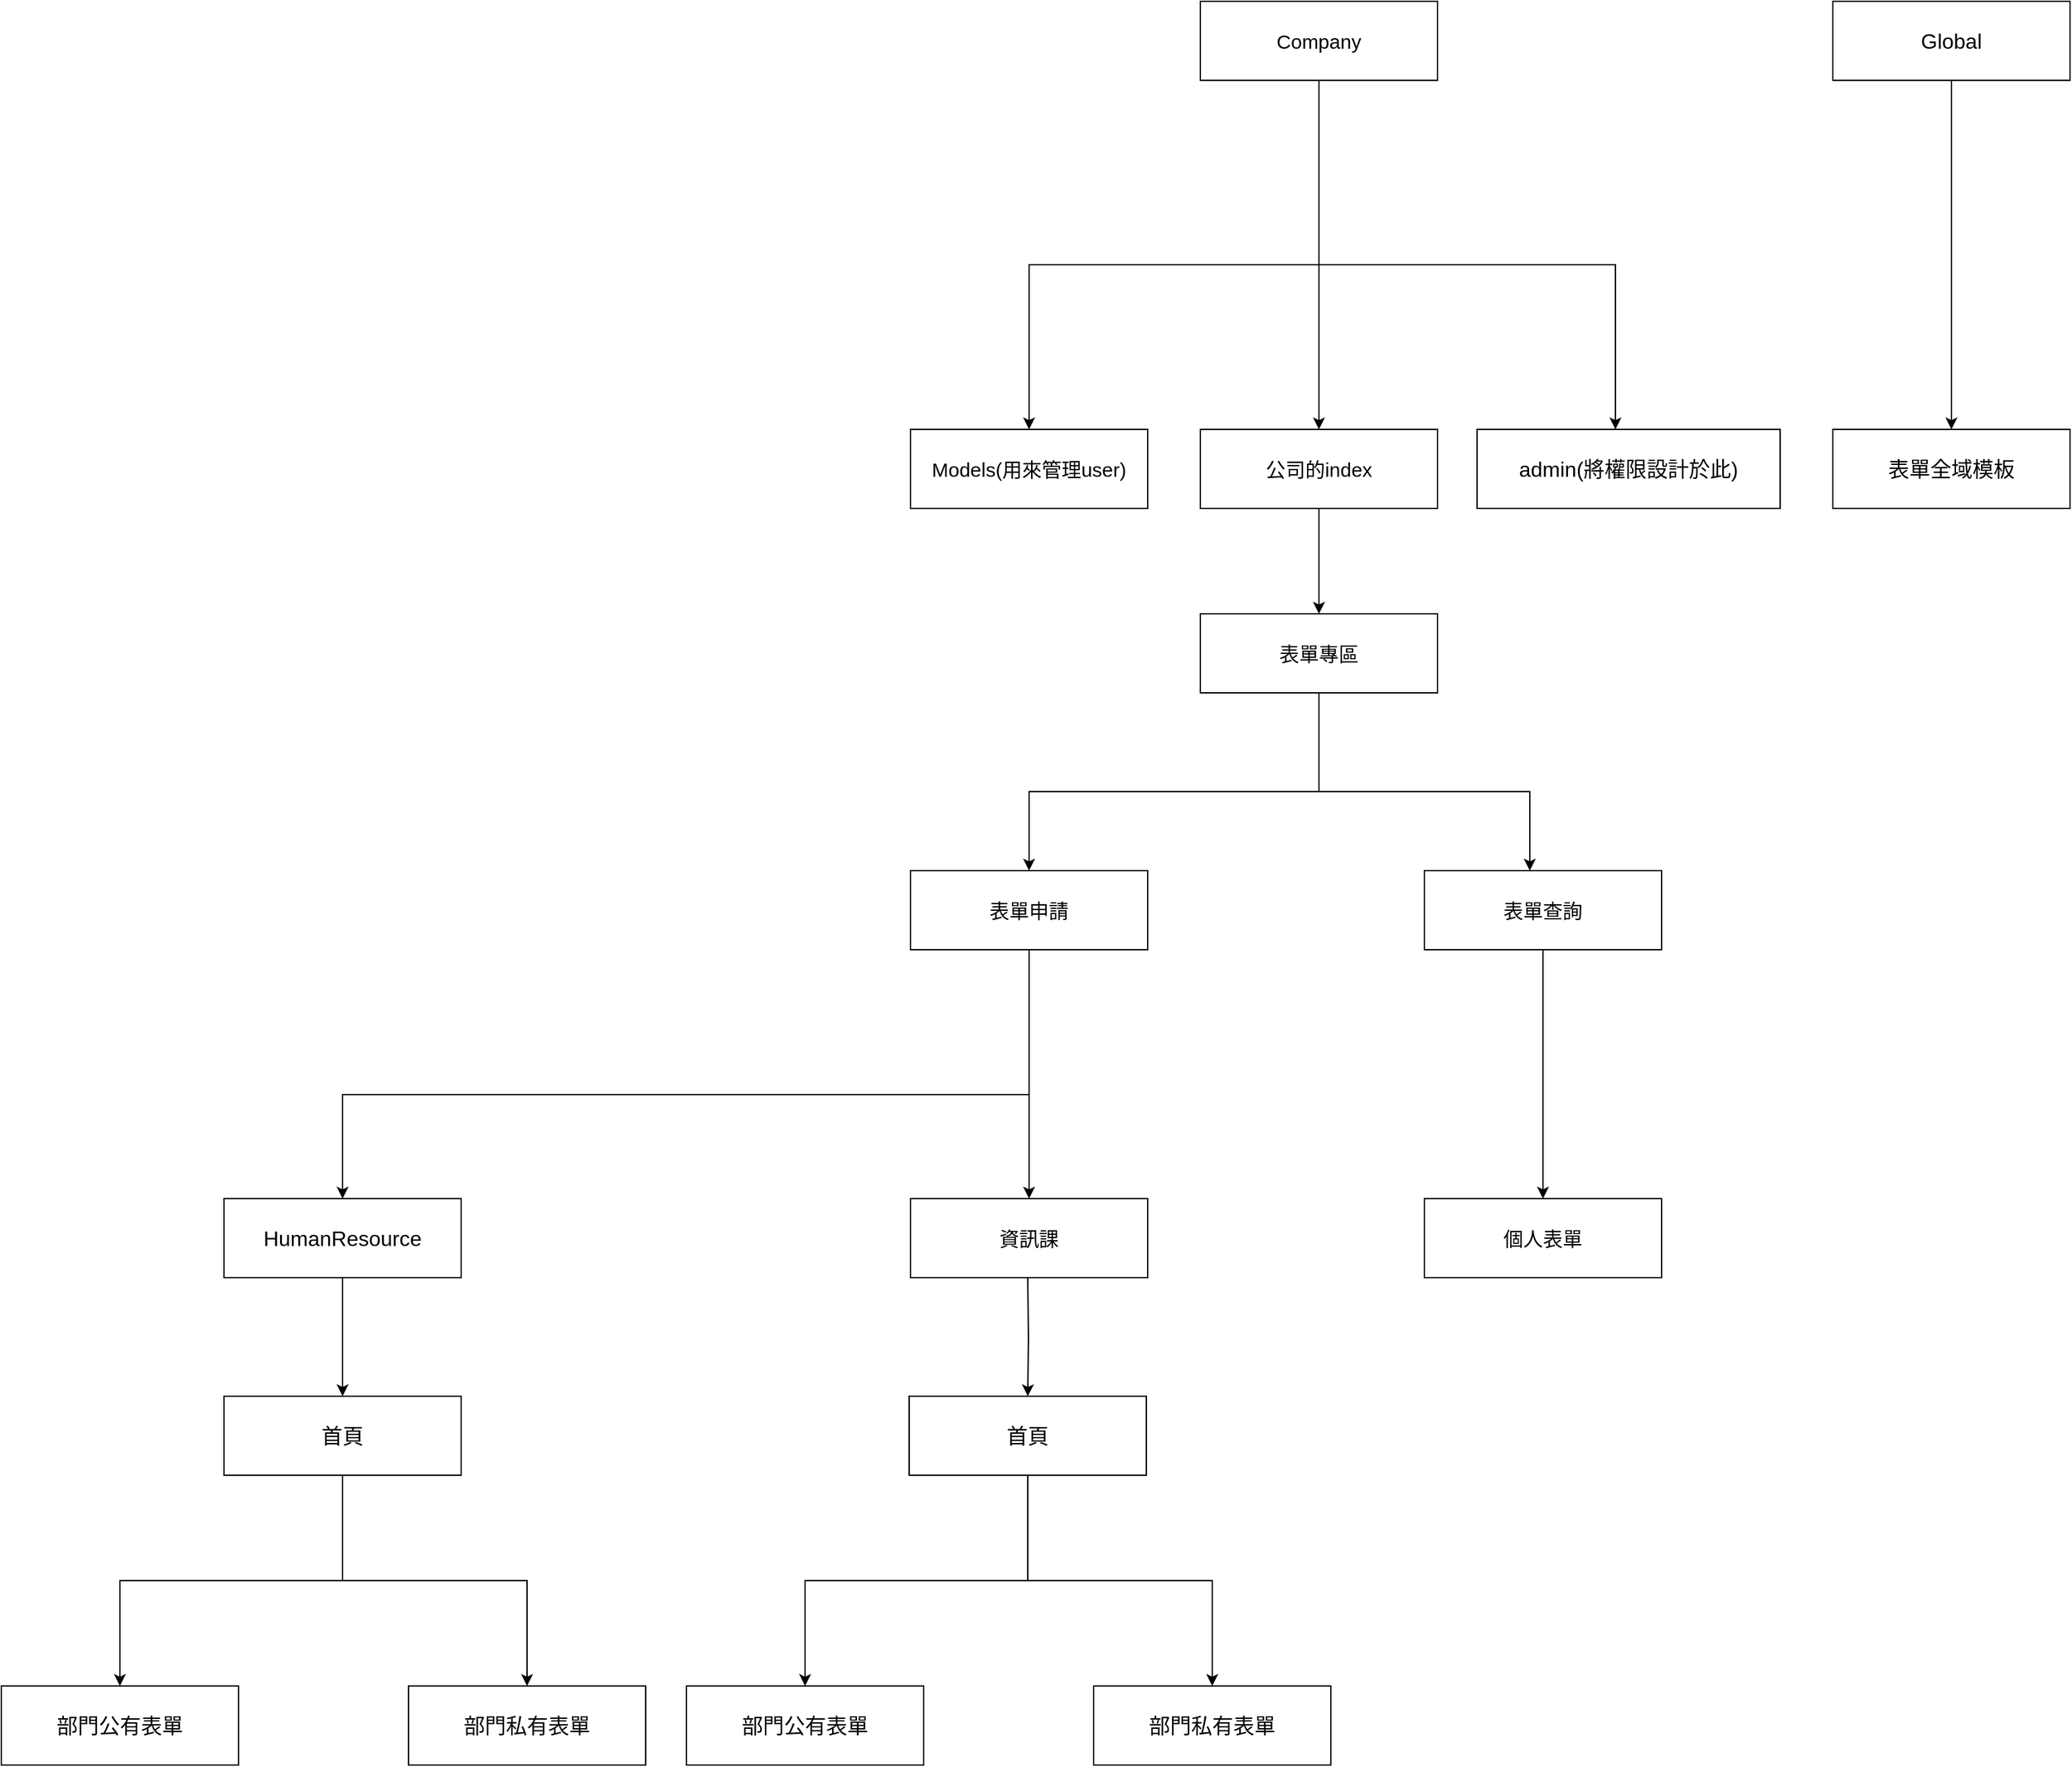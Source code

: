<mxfile version="21.5.0" type="device">
  <diagram id="Bqv--yrmD6i05b7i2ewA" name="第 1 页">
    <mxGraphModel dx="2261" dy="788" grid="1" gridSize="10" guides="1" tooltips="1" connect="1" arrows="1" fold="1" page="1" pageScale="1" pageWidth="827" pageHeight="1169" math="0" shadow="0">
      <root>
        <mxCell id="0" />
        <mxCell id="1" parent="0" />
        <mxCell id="QkybNP-2i987mdKHg9CO-6" value="" style="edgeStyle=orthogonalEdgeStyle;rounded=0;orthogonalLoop=1;jettySize=auto;html=1;" edge="1" parent="1" source="QkybNP-2i987mdKHg9CO-2" target="QkybNP-2i987mdKHg9CO-5">
          <mxGeometry relative="1" as="geometry">
            <Array as="points">
              <mxPoint x="240" y="460" />
              <mxPoint x="20" y="460" />
            </Array>
          </mxGeometry>
        </mxCell>
        <mxCell id="QkybNP-2i987mdKHg9CO-10" style="edgeStyle=orthogonalEdgeStyle;rounded=0;orthogonalLoop=1;jettySize=auto;html=1;" edge="1" parent="1" source="QkybNP-2i987mdKHg9CO-2" target="QkybNP-2i987mdKHg9CO-9">
          <mxGeometry relative="1" as="geometry">
            <Array as="points">
              <mxPoint x="240" y="380" />
              <mxPoint x="240" y="380" />
            </Array>
          </mxGeometry>
        </mxCell>
        <mxCell id="QkybNP-2i987mdKHg9CO-12" style="edgeStyle=orthogonalEdgeStyle;rounded=0;orthogonalLoop=1;jettySize=auto;html=1;" edge="1" parent="1" source="QkybNP-2i987mdKHg9CO-2" target="QkybNP-2i987mdKHg9CO-7">
          <mxGeometry relative="1" as="geometry">
            <Array as="points">
              <mxPoint x="240" y="460" />
              <mxPoint x="465" y="460" />
            </Array>
          </mxGeometry>
        </mxCell>
        <mxCell id="QkybNP-2i987mdKHg9CO-2" value="&lt;font style=&quot;font-size: 15px;&quot;&gt;Company&lt;/font&gt;" style="rounded=0;whiteSpace=wrap;html=1;" vertex="1" parent="1">
          <mxGeometry x="150" y="260" width="180" height="60" as="geometry" />
        </mxCell>
        <mxCell id="QkybNP-2i987mdKHg9CO-17" value="" style="edgeStyle=orthogonalEdgeStyle;rounded=0;orthogonalLoop=1;jettySize=auto;html=1;" edge="1" parent="1" source="QkybNP-2i987mdKHg9CO-3" target="QkybNP-2i987mdKHg9CO-16">
          <mxGeometry relative="1" as="geometry" />
        </mxCell>
        <mxCell id="QkybNP-2i987mdKHg9CO-3" value="&lt;font style=&quot;font-size: 16px;&quot;&gt;HumanResource&lt;/font&gt;" style="rounded=0;whiteSpace=wrap;html=1;" vertex="1" parent="1">
          <mxGeometry x="-591" y="1169" width="180" height="60" as="geometry" />
        </mxCell>
        <mxCell id="QkybNP-2i987mdKHg9CO-14" style="edgeStyle=orthogonalEdgeStyle;rounded=0;orthogonalLoop=1;jettySize=auto;html=1;" edge="1" parent="1" source="QkybNP-2i987mdKHg9CO-4" target="QkybNP-2i987mdKHg9CO-13">
          <mxGeometry relative="1" as="geometry" />
        </mxCell>
        <mxCell id="QkybNP-2i987mdKHg9CO-4" value="&lt;font style=&quot;font-size: 16px;&quot;&gt;Global&lt;/font&gt;" style="rounded=0;whiteSpace=wrap;html=1;" vertex="1" parent="1">
          <mxGeometry x="630" y="260" width="180" height="60" as="geometry" />
        </mxCell>
        <mxCell id="QkybNP-2i987mdKHg9CO-5" value="&lt;font style=&quot;font-size: 15px;&quot;&gt;Models(用來管理user)&lt;br&gt;&lt;/font&gt;" style="rounded=0;whiteSpace=wrap;html=1;" vertex="1" parent="1">
          <mxGeometry x="-70" y="585" width="180" height="60" as="geometry" />
        </mxCell>
        <mxCell id="QkybNP-2i987mdKHg9CO-7" value="&lt;font style=&quot;font-size: 16px;&quot;&gt;admin(將權限設計於此)&lt;/font&gt;" style="rounded=0;whiteSpace=wrap;html=1;" vertex="1" parent="1">
          <mxGeometry x="360" y="585" width="230" height="60" as="geometry" />
        </mxCell>
        <mxCell id="QkybNP-2i987mdKHg9CO-25" value="" style="edgeStyle=orthogonalEdgeStyle;rounded=0;orthogonalLoop=1;jettySize=auto;html=1;" edge="1" parent="1" source="QkybNP-2i987mdKHg9CO-9" target="QkybNP-2i987mdKHg9CO-24">
          <mxGeometry relative="1" as="geometry" />
        </mxCell>
        <mxCell id="QkybNP-2i987mdKHg9CO-9" value="&lt;font style=&quot;font-size: 15px;&quot;&gt;公司的index&lt;br&gt;&lt;/font&gt;" style="rounded=0;whiteSpace=wrap;html=1;" vertex="1" parent="1">
          <mxGeometry x="150" y="585" width="180" height="60" as="geometry" />
        </mxCell>
        <mxCell id="QkybNP-2i987mdKHg9CO-13" value="&lt;font style=&quot;font-size: 16px;&quot;&gt;表單全域模板&lt;br&gt;&lt;/font&gt;" style="rounded=0;whiteSpace=wrap;html=1;" vertex="1" parent="1">
          <mxGeometry x="630" y="585" width="180" height="60" as="geometry" />
        </mxCell>
        <mxCell id="QkybNP-2i987mdKHg9CO-21" value="" style="edgeStyle=orthogonalEdgeStyle;rounded=0;orthogonalLoop=1;jettySize=auto;html=1;" edge="1" parent="1" source="QkybNP-2i987mdKHg9CO-16" target="QkybNP-2i987mdKHg9CO-20">
          <mxGeometry relative="1" as="geometry" />
        </mxCell>
        <mxCell id="QkybNP-2i987mdKHg9CO-23" style="edgeStyle=orthogonalEdgeStyle;rounded=0;orthogonalLoop=1;jettySize=auto;html=1;" edge="1" parent="1" source="QkybNP-2i987mdKHg9CO-16" target="QkybNP-2i987mdKHg9CO-22">
          <mxGeometry relative="1" as="geometry" />
        </mxCell>
        <mxCell id="QkybNP-2i987mdKHg9CO-16" value="&lt;font style=&quot;font-size: 16px;&quot;&gt;首頁&lt;/font&gt;" style="rounded=0;whiteSpace=wrap;html=1;" vertex="1" parent="1">
          <mxGeometry x="-591" y="1319" width="180" height="60" as="geometry" />
        </mxCell>
        <mxCell id="QkybNP-2i987mdKHg9CO-38" style="edgeStyle=orthogonalEdgeStyle;rounded=0;orthogonalLoop=1;jettySize=auto;html=1;entryX=0.5;entryY=0;entryDx=0;entryDy=0;" edge="1" parent="1" source="QkybNP-2i987mdKHg9CO-18" target="QkybNP-2i987mdKHg9CO-3">
          <mxGeometry relative="1" as="geometry">
            <Array as="points">
              <mxPoint x="20" y="1090" />
              <mxPoint x="-501" y="1090" />
            </Array>
          </mxGeometry>
        </mxCell>
        <mxCell id="QkybNP-2i987mdKHg9CO-40" style="edgeStyle=orthogonalEdgeStyle;rounded=0;orthogonalLoop=1;jettySize=auto;html=1;" edge="1" parent="1" source="QkybNP-2i987mdKHg9CO-18" target="QkybNP-2i987mdKHg9CO-30">
          <mxGeometry relative="1" as="geometry" />
        </mxCell>
        <mxCell id="QkybNP-2i987mdKHg9CO-18" value="&lt;font style=&quot;font-size: 15px;&quot;&gt;表單申請&lt;br&gt;&lt;/font&gt;" style="rounded=0;whiteSpace=wrap;html=1;" vertex="1" parent="1">
          <mxGeometry x="-70" y="920" width="180" height="60" as="geometry" />
        </mxCell>
        <mxCell id="QkybNP-2i987mdKHg9CO-20" value="&lt;span style=&quot;font-size: 16px;&quot;&gt;部門公有表單&lt;br&gt;&lt;/span&gt;" style="rounded=0;whiteSpace=wrap;html=1;" vertex="1" parent="1">
          <mxGeometry x="-760" y="1539" width="180" height="60" as="geometry" />
        </mxCell>
        <mxCell id="QkybNP-2i987mdKHg9CO-22" value="&lt;font style=&quot;font-size: 16px;&quot;&gt;部門私有表單&lt;br&gt;&lt;/font&gt;" style="rounded=0;whiteSpace=wrap;html=1;" vertex="1" parent="1">
          <mxGeometry x="-451" y="1539" width="180" height="60" as="geometry" />
        </mxCell>
        <mxCell id="QkybNP-2i987mdKHg9CO-26" style="edgeStyle=orthogonalEdgeStyle;rounded=0;orthogonalLoop=1;jettySize=auto;html=1;entryX=0.5;entryY=0;entryDx=0;entryDy=0;" edge="1" parent="1" source="QkybNP-2i987mdKHg9CO-24" target="QkybNP-2i987mdKHg9CO-18">
          <mxGeometry relative="1" as="geometry">
            <Array as="points">
              <mxPoint x="240" y="860" />
              <mxPoint x="20" y="860" />
            </Array>
          </mxGeometry>
        </mxCell>
        <mxCell id="QkybNP-2i987mdKHg9CO-28" style="edgeStyle=orthogonalEdgeStyle;rounded=0;orthogonalLoop=1;jettySize=auto;html=1;" edge="1" parent="1" source="QkybNP-2i987mdKHg9CO-24" target="QkybNP-2i987mdKHg9CO-27">
          <mxGeometry relative="1" as="geometry">
            <Array as="points">
              <mxPoint x="240" y="860" />
              <mxPoint x="400" y="860" />
            </Array>
          </mxGeometry>
        </mxCell>
        <mxCell id="QkybNP-2i987mdKHg9CO-24" value="&lt;font style=&quot;font-size: 15px;&quot;&gt;表單專區&lt;br&gt;&lt;/font&gt;" style="rounded=0;whiteSpace=wrap;html=1;" vertex="1" parent="1">
          <mxGeometry x="150" y="725" width="180" height="60" as="geometry" />
        </mxCell>
        <mxCell id="QkybNP-2i987mdKHg9CO-42" value="" style="edgeStyle=orthogonalEdgeStyle;rounded=0;orthogonalLoop=1;jettySize=auto;html=1;" edge="1" parent="1" source="QkybNP-2i987mdKHg9CO-27" target="QkybNP-2i987mdKHg9CO-41">
          <mxGeometry relative="1" as="geometry" />
        </mxCell>
        <mxCell id="QkybNP-2i987mdKHg9CO-27" value="&lt;font style=&quot;font-size: 15px;&quot;&gt;表單查詢&lt;br&gt;&lt;/font&gt;" style="rounded=0;whiteSpace=wrap;html=1;" vertex="1" parent="1">
          <mxGeometry x="320" y="920" width="180" height="60" as="geometry" />
        </mxCell>
        <mxCell id="QkybNP-2i987mdKHg9CO-30" value="&lt;font style=&quot;font-size: 15px;&quot;&gt;資訊課&lt;br&gt;&lt;/font&gt;" style="rounded=0;whiteSpace=wrap;html=1;" vertex="1" parent="1">
          <mxGeometry x="-70" y="1169" width="180" height="60" as="geometry" />
        </mxCell>
        <mxCell id="QkybNP-2i987mdKHg9CO-32" value="" style="edgeStyle=orthogonalEdgeStyle;rounded=0;orthogonalLoop=1;jettySize=auto;html=1;" edge="1" parent="1" target="QkybNP-2i987mdKHg9CO-35">
          <mxGeometry relative="1" as="geometry">
            <mxPoint x="19" y="1229" as="sourcePoint" />
          </mxGeometry>
        </mxCell>
        <mxCell id="QkybNP-2i987mdKHg9CO-33" value="" style="edgeStyle=orthogonalEdgeStyle;rounded=0;orthogonalLoop=1;jettySize=auto;html=1;" edge="1" parent="1" source="QkybNP-2i987mdKHg9CO-35" target="QkybNP-2i987mdKHg9CO-36">
          <mxGeometry relative="1" as="geometry" />
        </mxCell>
        <mxCell id="QkybNP-2i987mdKHg9CO-34" style="edgeStyle=orthogonalEdgeStyle;rounded=0;orthogonalLoop=1;jettySize=auto;html=1;" edge="1" parent="1" source="QkybNP-2i987mdKHg9CO-35" target="QkybNP-2i987mdKHg9CO-37">
          <mxGeometry relative="1" as="geometry" />
        </mxCell>
        <mxCell id="QkybNP-2i987mdKHg9CO-35" value="&lt;font style=&quot;font-size: 16px;&quot;&gt;首頁&lt;/font&gt;" style="rounded=0;whiteSpace=wrap;html=1;" vertex="1" parent="1">
          <mxGeometry x="-71" y="1319" width="180" height="60" as="geometry" />
        </mxCell>
        <mxCell id="QkybNP-2i987mdKHg9CO-36" value="&lt;span style=&quot;font-size: 16px;&quot;&gt;部門公有表單&lt;br&gt;&lt;/span&gt;" style="rounded=0;whiteSpace=wrap;html=1;" vertex="1" parent="1">
          <mxGeometry x="-240" y="1539" width="180" height="60" as="geometry" />
        </mxCell>
        <mxCell id="QkybNP-2i987mdKHg9CO-37" value="&lt;font style=&quot;font-size: 16px;&quot;&gt;部門私有表單&lt;br&gt;&lt;/font&gt;" style="rounded=0;whiteSpace=wrap;html=1;" vertex="1" parent="1">
          <mxGeometry x="69" y="1539" width="180" height="60" as="geometry" />
        </mxCell>
        <mxCell id="QkybNP-2i987mdKHg9CO-41" value="&lt;font style=&quot;font-size: 15px;&quot;&gt;個人表單&lt;br&gt;&lt;/font&gt;" style="rounded=0;whiteSpace=wrap;html=1;" vertex="1" parent="1">
          <mxGeometry x="320" y="1169" width="180" height="60" as="geometry" />
        </mxCell>
      </root>
    </mxGraphModel>
  </diagram>
</mxfile>
